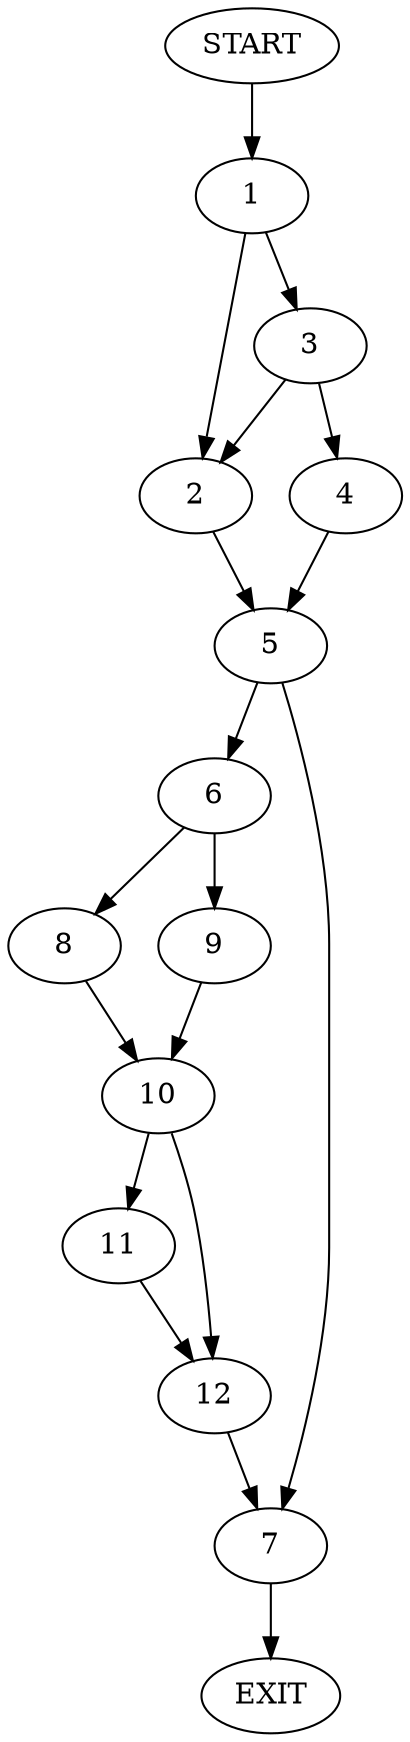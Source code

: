 digraph {
0 [label="START"]
13 [label="EXIT"]
0 -> 1
1 -> 2
1 -> 3
3 -> 4
3 -> 2
2 -> 5
4 -> 5
5 -> 6
5 -> 7
7 -> 13
6 -> 8
6 -> 9
8 -> 10
9 -> 10
10 -> 11
10 -> 12
11 -> 12
12 -> 7
}
